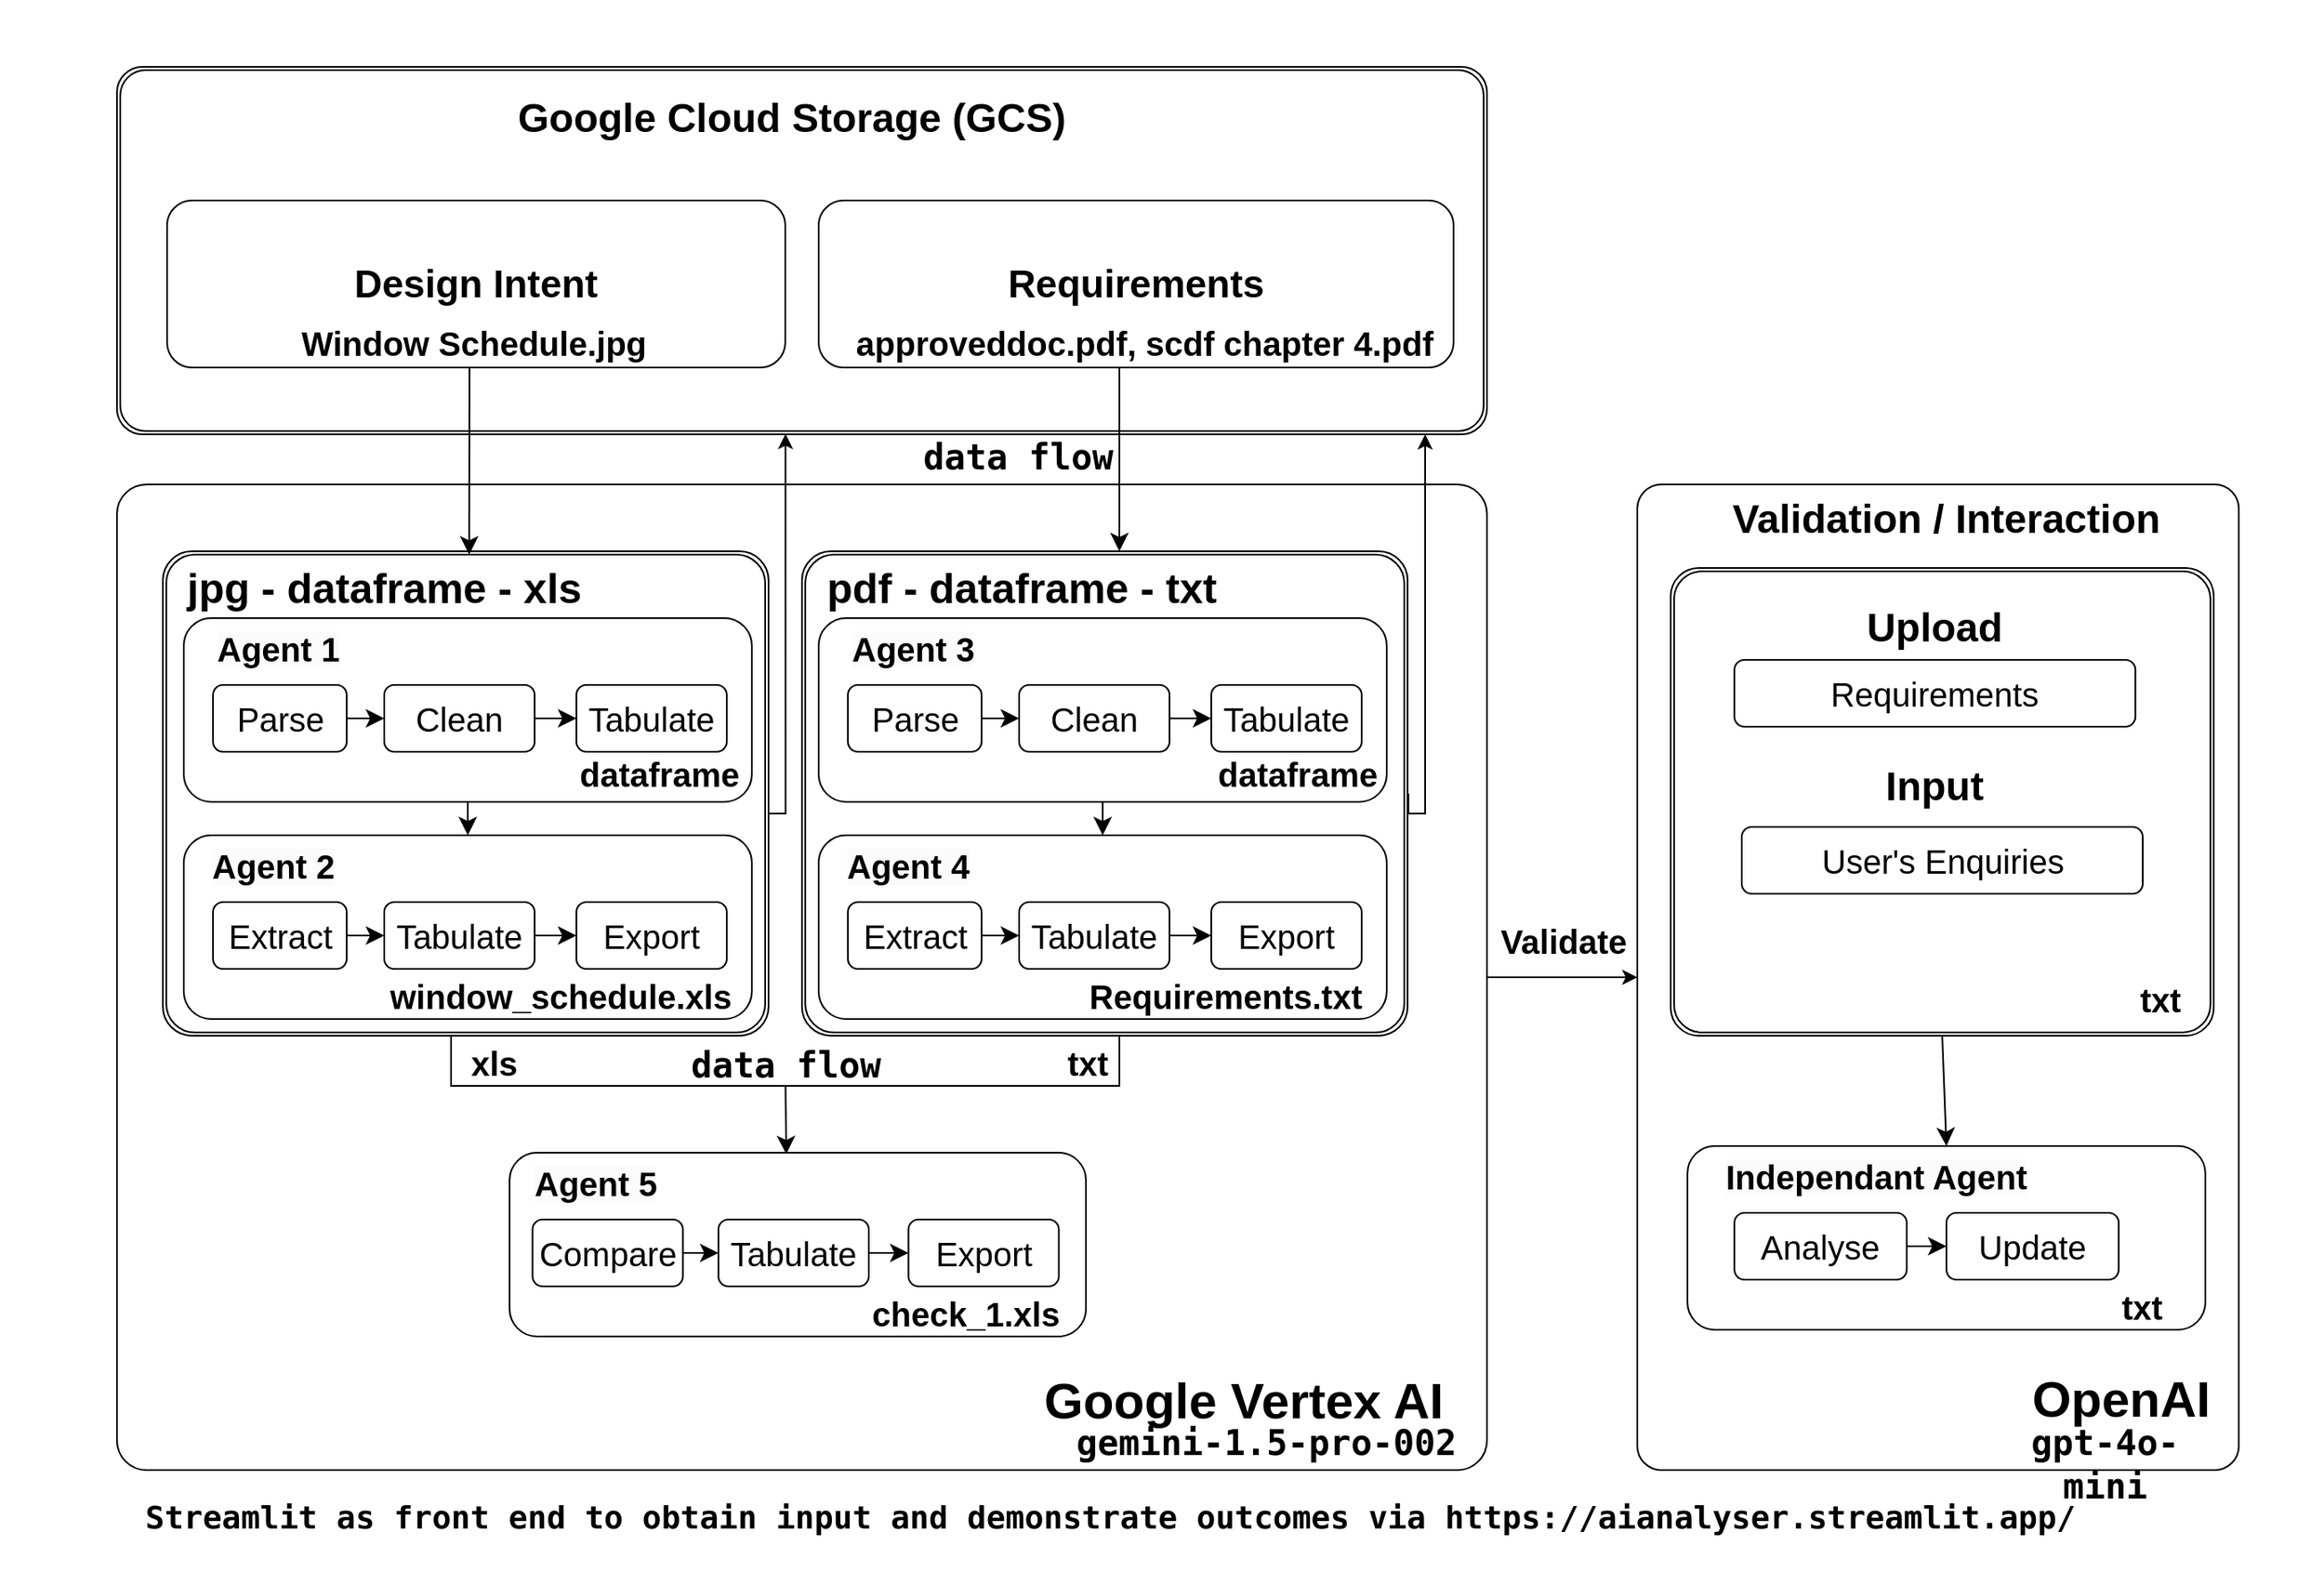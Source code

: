 <mxfile version="24.8.4">
  <diagram id="C5RBs43oDa-KdzZeNtuy" name="Page-1">
    <mxGraphModel dx="1285" dy="1932" grid="1" gridSize="10" guides="1" tooltips="1" connect="1" arrows="1" fold="1" page="1" pageScale="1" pageWidth="827" pageHeight="1169" math="0" shadow="0">
      <root>
        <mxCell id="WIyWlLk6GJQsqaUBKTNV-0" />
        <mxCell id="WIyWlLk6GJQsqaUBKTNV-1" parent="WIyWlLk6GJQsqaUBKTNV-0" />
        <mxCell id="jvl8iwTHRKWooMft47pN-112" value="" style="rounded=0;whiteSpace=wrap;html=1;labelBorderColor=none;fontColor=none;noLabel=1;strokeColor=none;" parent="WIyWlLk6GJQsqaUBKTNV-1" vertex="1">
          <mxGeometry x="10" y="-240" width="1390" height="940" as="geometry" />
        </mxCell>
        <mxCell id="jvl8iwTHRKWooMft47pN-94" value="" style="rounded=1;whiteSpace=wrap;html=1;glass=0;strokeWidth=1;shadow=0;fontSize=30;fontStyle=1;verticalAlign=top;arcSize=4;labelBorderColor=none;" parent="WIyWlLk6GJQsqaUBKTNV-1" vertex="1">
          <mxGeometry x="990" y="50" width="360" height="590" as="geometry" />
        </mxCell>
        <mxCell id="AkG67R32tvtSbbvucYFj-30" value="" style="shape=ext;double=1;rounded=1;whiteSpace=wrap;html=1;arcSize=6;" vertex="1" parent="WIyWlLk6GJQsqaUBKTNV-1">
          <mxGeometry x="1010" y="100" width="325" height="280" as="geometry" />
        </mxCell>
        <mxCell id="jvl8iwTHRKWooMft47pN-4" value="&lt;div&gt;&lt;br&gt;&lt;/div&gt;" style="rounded=1;whiteSpace=wrap;html=1;glass=0;strokeWidth=1;shadow=0;fontSize=30;fontStyle=1;verticalAlign=bottom;arcSize=3;" parent="WIyWlLk6GJQsqaUBKTNV-1" vertex="1">
          <mxGeometry x="80" y="50" width="820" height="590" as="geometry" />
        </mxCell>
        <mxCell id="AkG67R32tvtSbbvucYFj-16" value="" style="shape=ext;double=1;rounded=1;whiteSpace=wrap;html=1;arcSize=6;" vertex="1" parent="WIyWlLk6GJQsqaUBKTNV-1">
          <mxGeometry x="490" y="90" width="362.5" height="290" as="geometry" />
        </mxCell>
        <mxCell id="AkG67R32tvtSbbvucYFj-15" value="pdf - dataframe - txt" style="text;whiteSpace=wrap;html=1;fontStyle=1;align=left;fontSize=25;" vertex="1" parent="WIyWlLk6GJQsqaUBKTNV-1">
          <mxGeometry x="502.5" y="90" width="250" height="50" as="geometry" />
        </mxCell>
        <mxCell id="AkG67R32tvtSbbvucYFj-13" value="" style="shape=ext;double=1;rounded=1;whiteSpace=wrap;html=1;arcSize=6;" vertex="1" parent="WIyWlLk6GJQsqaUBKTNV-1">
          <mxGeometry x="107.5" y="90" width="362.5" height="290" as="geometry" />
        </mxCell>
        <mxCell id="AkG67R32tvtSbbvucYFj-2" value="" style="shape=ext;double=1;rounded=1;whiteSpace=wrap;html=1;arcSize=7;" vertex="1" parent="WIyWlLk6GJQsqaUBKTNV-1">
          <mxGeometry x="80" y="-200" width="820" height="220" as="geometry" />
        </mxCell>
        <mxCell id="jvl8iwTHRKWooMft47pN-24" style="edgeStyle=none;curved=1;rounded=0;orthogonalLoop=1;jettySize=auto;html=1;entryX=0.5;entryY=0;entryDx=0;entryDy=0;fontSize=12;startSize=8;endSize=8;" parent="WIyWlLk6GJQsqaUBKTNV-1" source="jvl8iwTHRKWooMft47pN-13" target="jvl8iwTHRKWooMft47pN-19" edge="1">
          <mxGeometry relative="1" as="geometry" />
        </mxCell>
        <mxCell id="jvl8iwTHRKWooMft47pN-13" value="" style="rounded=1;whiteSpace=wrap;html=1;labelBackgroundColor=#1A1A1A;" parent="WIyWlLk6GJQsqaUBKTNV-1" vertex="1">
          <mxGeometry x="120" y="130" width="340" height="110" as="geometry" />
        </mxCell>
        <mxCell id="WIyWlLk6GJQsqaUBKTNV-3" value="&lt;p&gt;&lt;b style=&quot;&quot;&gt;&lt;font style=&quot;font-size: 23px;&quot;&gt;Design Intent&lt;/font&gt;&lt;/b&gt;&lt;/p&gt;" style="rounded=1;whiteSpace=wrap;html=1;fontSize=12;glass=0;strokeWidth=1;shadow=0;" parent="WIyWlLk6GJQsqaUBKTNV-1" vertex="1">
          <mxGeometry x="110" y="-120" width="370" height="100" as="geometry" />
        </mxCell>
        <mxCell id="jvl8iwTHRKWooMft47pN-5" value="&lt;p&gt;&lt;b style=&quot;&quot;&gt;&lt;font style=&quot;font-size: 23px;&quot;&gt;Requirements&lt;/font&gt;&lt;/b&gt;&lt;/p&gt;" style="rounded=1;whiteSpace=wrap;html=1;fontSize=12;glass=0;strokeWidth=1;shadow=0;" parent="WIyWlLk6GJQsqaUBKTNV-1" vertex="1">
          <mxGeometry x="500" y="-120" width="380" height="100" as="geometry" />
        </mxCell>
        <mxCell id="jvl8iwTHRKWooMft47pN-6" style="edgeStyle=none;curved=1;rounded=0;orthogonalLoop=1;jettySize=auto;html=1;exitX=0.25;exitY=1;exitDx=0;exitDy=0;fontSize=12;startSize=8;endSize=8;" parent="WIyWlLk6GJQsqaUBKTNV-1" source="WIyWlLk6GJQsqaUBKTNV-3" target="WIyWlLk6GJQsqaUBKTNV-3" edge="1">
          <mxGeometry relative="1" as="geometry" />
        </mxCell>
        <mxCell id="jvl8iwTHRKWooMft47pN-12" value="&lt;span style=&quot;color: rgb(0, 0, 0); font-family: Helvetica; font-size: 20px; font-style: normal; font-variant-ligatures: normal; font-variant-caps: normal; letter-spacing: normal; orphans: 2; text-align: center; text-indent: 0px; text-transform: none; widows: 2; word-spacing: 0px; -webkit-text-stroke-width: 0px; white-space: normal; background-color: rgb(251, 251, 251); text-decoration-thickness: initial; text-decoration-style: initial; text-decoration-color: initial; float: none; display: inline !important;&quot;&gt;Agent 1&lt;/span&gt;" style="text;whiteSpace=wrap;html=1;fontStyle=1" parent="WIyWlLk6GJQsqaUBKTNV-1" vertex="1">
          <mxGeometry x="137.5" y="130" width="90" height="50" as="geometry" />
        </mxCell>
        <mxCell id="jvl8iwTHRKWooMft47pN-17" style="edgeStyle=none;curved=1;rounded=0;orthogonalLoop=1;jettySize=auto;html=1;exitX=0.5;exitY=0;exitDx=0;exitDy=0;fontSize=12;startSize=8;endSize=8;" parent="WIyWlLk6GJQsqaUBKTNV-1" edge="1">
          <mxGeometry relative="1" as="geometry">
            <mxPoint x="380" y="170" as="sourcePoint" />
            <mxPoint x="380" y="170" as="targetPoint" />
          </mxGeometry>
        </mxCell>
        <mxCell id="AkG67R32tvtSbbvucYFj-11" style="edgeStyle=orthogonalEdgeStyle;rounded=0;orthogonalLoop=1;jettySize=auto;html=1;entryX=0.488;entryY=0.999;entryDx=0;entryDy=0;entryPerimeter=0;exitX=1;exitY=0.5;exitDx=0;exitDy=0;" edge="1" parent="WIyWlLk6GJQsqaUBKTNV-1" source="AkG67R32tvtSbbvucYFj-13" target="AkG67R32tvtSbbvucYFj-2">
          <mxGeometry relative="1" as="geometry">
            <mxPoint x="480" y="190" as="targetPoint" />
            <Array as="points">
              <mxPoint x="480" y="247" />
            </Array>
          </mxGeometry>
        </mxCell>
        <mxCell id="jvl8iwTHRKWooMft47pN-19" value="" style="rounded=1;whiteSpace=wrap;html=1;labelBackgroundColor=#1A1A1A;" parent="WIyWlLk6GJQsqaUBKTNV-1" vertex="1">
          <mxGeometry x="120" y="260" width="340" height="110" as="geometry" />
        </mxCell>
        <mxCell id="jvl8iwTHRKWooMft47pN-20" value="&lt;span style=&quot;color: rgb(0, 0, 0); font-family: Helvetica; font-size: 20px; font-style: normal; font-variant-ligatures: normal; font-variant-caps: normal; letter-spacing: normal; orphans: 2; text-align: center; text-indent: 0px; text-transform: none; widows: 2; word-spacing: 0px; -webkit-text-stroke-width: 0px; white-space: normal; background-color: rgb(251, 251, 251); text-decoration-thickness: initial; text-decoration-style: initial; text-decoration-color: initial; float: none; display: inline !important;&quot;&gt;Agent 2&lt;/span&gt;" style="text;whiteSpace=wrap;html=1;fontStyle=1" parent="WIyWlLk6GJQsqaUBKTNV-1" vertex="1">
          <mxGeometry x="135" y="260" width="90" height="50" as="geometry" />
        </mxCell>
        <mxCell id="jvl8iwTHRKWooMft47pN-23" style="edgeStyle=none;curved=1;rounded=0;orthogonalLoop=1;jettySize=auto;html=1;exitX=1;exitY=0.5;exitDx=0;exitDy=0;entryX=0;entryY=0.5;entryDx=0;entryDy=0;fontSize=12;startSize=8;endSize=8;" parent="WIyWlLk6GJQsqaUBKTNV-1" source="jvl8iwTHRKWooMft47pN-21" target="jvl8iwTHRKWooMft47pN-22" edge="1">
          <mxGeometry relative="1" as="geometry" />
        </mxCell>
        <mxCell id="jvl8iwTHRKWooMft47pN-21" value="&lt;p&gt;&lt;span style=&quot;font-size: 20px;&quot;&gt;Extract&lt;/span&gt;&lt;/p&gt;" style="rounded=1;whiteSpace=wrap;html=1;fontSize=12;glass=0;strokeWidth=1;shadow=0;" parent="WIyWlLk6GJQsqaUBKTNV-1" vertex="1">
          <mxGeometry x="137.5" y="300" width="80" height="40" as="geometry" />
        </mxCell>
        <mxCell id="jvl8iwTHRKWooMft47pN-36" style="edgeStyle=none;curved=1;rounded=0;orthogonalLoop=1;jettySize=auto;html=1;fontSize=12;startSize=8;endSize=8;" parent="WIyWlLk6GJQsqaUBKTNV-1" source="jvl8iwTHRKWooMft47pN-22" target="jvl8iwTHRKWooMft47pN-26" edge="1">
          <mxGeometry relative="1" as="geometry" />
        </mxCell>
        <mxCell id="jvl8iwTHRKWooMft47pN-22" value="&lt;p&gt;&lt;span style=&quot;font-size: 20px;&quot;&gt;Tabulate&lt;/span&gt;&lt;/p&gt;" style="rounded=1;whiteSpace=wrap;html=1;fontSize=12;glass=0;strokeWidth=1;shadow=0;" parent="WIyWlLk6GJQsqaUBKTNV-1" vertex="1">
          <mxGeometry x="240" y="300" width="90" height="40" as="geometry" />
        </mxCell>
        <mxCell id="jvl8iwTHRKWooMft47pN-26" value="&lt;p&gt;&lt;span style=&quot;font-size: 20px;&quot;&gt;Export&lt;/span&gt;&lt;/p&gt;" style="rounded=1;whiteSpace=wrap;html=1;fontSize=12;glass=0;strokeWidth=1;shadow=0;" parent="WIyWlLk6GJQsqaUBKTNV-1" vertex="1">
          <mxGeometry x="355" y="300" width="90" height="40" as="geometry" />
        </mxCell>
        <mxCell id="jvl8iwTHRKWooMft47pN-32" style="edgeStyle=none;curved=1;rounded=0;orthogonalLoop=1;jettySize=auto;html=1;entryX=0;entryY=0.5;entryDx=0;entryDy=0;fontSize=12;startSize=8;endSize=8;" parent="WIyWlLk6GJQsqaUBKTNV-1" source="jvl8iwTHRKWooMft47pN-29" target="jvl8iwTHRKWooMft47pN-30" edge="1">
          <mxGeometry relative="1" as="geometry" />
        </mxCell>
        <mxCell id="jvl8iwTHRKWooMft47pN-29" value="&lt;p&gt;&lt;span style=&quot;font-size: 20px;&quot;&gt;Parse&lt;/span&gt;&lt;/p&gt;" style="rounded=1;whiteSpace=wrap;html=1;fontSize=12;glass=0;strokeWidth=1;shadow=0;" parent="WIyWlLk6GJQsqaUBKTNV-1" vertex="1">
          <mxGeometry x="137.5" y="170" width="80" height="40" as="geometry" />
        </mxCell>
        <mxCell id="jvl8iwTHRKWooMft47pN-33" style="edgeStyle=none;curved=1;rounded=0;orthogonalLoop=1;jettySize=auto;html=1;entryX=0;entryY=0.5;entryDx=0;entryDy=0;fontSize=12;startSize=8;endSize=8;" parent="WIyWlLk6GJQsqaUBKTNV-1" source="jvl8iwTHRKWooMft47pN-30" target="jvl8iwTHRKWooMft47pN-31" edge="1">
          <mxGeometry relative="1" as="geometry" />
        </mxCell>
        <mxCell id="jvl8iwTHRKWooMft47pN-30" value="&lt;p&gt;&lt;span style=&quot;font-size: 20px;&quot;&gt;Clean&lt;/span&gt;&lt;/p&gt;" style="rounded=1;whiteSpace=wrap;html=1;fontSize=12;glass=0;strokeWidth=1;shadow=0;" parent="WIyWlLk6GJQsqaUBKTNV-1" vertex="1">
          <mxGeometry x="240" y="170" width="90" height="40" as="geometry" />
        </mxCell>
        <mxCell id="jvl8iwTHRKWooMft47pN-31" value="&lt;p&gt;&lt;span style=&quot;font-size: 20px;&quot;&gt;Tabulate&lt;/span&gt;&lt;/p&gt;" style="rounded=1;whiteSpace=wrap;html=1;fontSize=12;glass=0;strokeWidth=1;shadow=0;" parent="WIyWlLk6GJQsqaUBKTNV-1" vertex="1">
          <mxGeometry x="355" y="170" width="90" height="40" as="geometry" />
        </mxCell>
        <mxCell id="jvl8iwTHRKWooMft47pN-37" value="&lt;div style=&quot;text-align: center;&quot;&gt;&lt;span style=&quot;background-color: initial; font-size: 20px;&quot;&gt;dataframe&lt;/span&gt;&lt;/div&gt;" style="text;whiteSpace=wrap;html=1;fontStyle=1" parent="WIyWlLk6GJQsqaUBKTNV-1" vertex="1">
          <mxGeometry x="355" y="205" width="90" height="50" as="geometry" />
        </mxCell>
        <mxCell id="jvl8iwTHRKWooMft47pN-38" value="&lt;div style=&quot;&quot;&gt;&lt;span style=&quot;background-color: initial; font-size: 20px;&quot;&gt;window_schedule.xls&lt;/span&gt;&lt;/div&gt;" style="text;whiteSpace=wrap;html=1;fontStyle=1;align=right;" parent="WIyWlLk6GJQsqaUBKTNV-1" vertex="1">
          <mxGeometry x="230" y="338" width="220" height="50" as="geometry" />
        </mxCell>
        <mxCell id="jvl8iwTHRKWooMft47pN-41" style="edgeStyle=none;curved=1;rounded=0;orthogonalLoop=1;jettySize=auto;html=1;entryX=0.5;entryY=0;entryDx=0;entryDy=0;fontSize=12;startSize=8;endSize=8;" parent="WIyWlLk6GJQsqaUBKTNV-1" source="jvl8iwTHRKWooMft47pN-42" target="jvl8iwTHRKWooMft47pN-45" edge="1">
          <mxGeometry relative="1" as="geometry" />
        </mxCell>
        <mxCell id="jvl8iwTHRKWooMft47pN-42" value="" style="rounded=1;whiteSpace=wrap;html=1;labelBackgroundColor=#1A1A1A;" parent="WIyWlLk6GJQsqaUBKTNV-1" vertex="1">
          <mxGeometry x="500" y="130" width="340" height="110" as="geometry" />
        </mxCell>
        <mxCell id="jvl8iwTHRKWooMft47pN-43" value="&lt;span style=&quot;color: rgb(0, 0, 0); font-family: Helvetica; font-size: 20px; font-style: normal; font-variant-ligatures: normal; font-variant-caps: normal; letter-spacing: normal; orphans: 2; text-align: center; text-indent: 0px; text-transform: none; widows: 2; word-spacing: 0px; -webkit-text-stroke-width: 0px; white-space: normal; background-color: rgb(251, 251, 251); text-decoration-thickness: initial; text-decoration-style: initial; text-decoration-color: initial; float: none; display: inline !important;&quot;&gt;Agent 3&lt;/span&gt;" style="text;whiteSpace=wrap;html=1;fontStyle=1" parent="WIyWlLk6GJQsqaUBKTNV-1" vertex="1">
          <mxGeometry x="517.5" y="130" width="90" height="50" as="geometry" />
        </mxCell>
        <mxCell id="jvl8iwTHRKWooMft47pN-44" style="edgeStyle=none;curved=1;rounded=0;orthogonalLoop=1;jettySize=auto;html=1;exitX=0.5;exitY=0;exitDx=0;exitDy=0;fontSize=12;startSize=8;endSize=8;" parent="WIyWlLk6GJQsqaUBKTNV-1" edge="1">
          <mxGeometry relative="1" as="geometry">
            <mxPoint x="760" y="170" as="sourcePoint" />
            <mxPoint x="760" y="170" as="targetPoint" />
          </mxGeometry>
        </mxCell>
        <mxCell id="jvl8iwTHRKWooMft47pN-45" value="" style="rounded=1;whiteSpace=wrap;html=1;labelBackgroundColor=#1A1A1A;" parent="WIyWlLk6GJQsqaUBKTNV-1" vertex="1">
          <mxGeometry x="500" y="260" width="340" height="110" as="geometry" />
        </mxCell>
        <mxCell id="jvl8iwTHRKWooMft47pN-46" value="&lt;span style=&quot;color: rgb(0, 0, 0); font-family: Helvetica; font-size: 20px; font-style: normal; font-variant-ligatures: normal; font-variant-caps: normal; letter-spacing: normal; orphans: 2; text-align: center; text-indent: 0px; text-transform: none; widows: 2; word-spacing: 0px; -webkit-text-stroke-width: 0px; white-space: normal; background-color: rgb(251, 251, 251); text-decoration-thickness: initial; text-decoration-style: initial; text-decoration-color: initial; float: none; display: inline !important;&quot;&gt;Agent 4&lt;/span&gt;" style="text;whiteSpace=wrap;html=1;fontStyle=1" parent="WIyWlLk6GJQsqaUBKTNV-1" vertex="1">
          <mxGeometry x="515" y="260" width="90" height="50" as="geometry" />
        </mxCell>
        <mxCell id="jvl8iwTHRKWooMft47pN-47" style="edgeStyle=none;curved=1;rounded=0;orthogonalLoop=1;jettySize=auto;html=1;exitX=1;exitY=0.5;exitDx=0;exitDy=0;entryX=0;entryY=0.5;entryDx=0;entryDy=0;fontSize=12;startSize=8;endSize=8;" parent="WIyWlLk6GJQsqaUBKTNV-1" source="jvl8iwTHRKWooMft47pN-48" target="jvl8iwTHRKWooMft47pN-50" edge="1">
          <mxGeometry relative="1" as="geometry" />
        </mxCell>
        <mxCell id="jvl8iwTHRKWooMft47pN-48" value="&lt;p&gt;&lt;span style=&quot;font-size: 20px;&quot;&gt;Extract&lt;/span&gt;&lt;/p&gt;" style="rounded=1;whiteSpace=wrap;html=1;fontSize=12;glass=0;strokeWidth=1;shadow=0;" parent="WIyWlLk6GJQsqaUBKTNV-1" vertex="1">
          <mxGeometry x="517.5" y="300" width="80" height="40" as="geometry" />
        </mxCell>
        <mxCell id="jvl8iwTHRKWooMft47pN-49" style="edgeStyle=none;curved=1;rounded=0;orthogonalLoop=1;jettySize=auto;html=1;fontSize=12;startSize=8;endSize=8;" parent="WIyWlLk6GJQsqaUBKTNV-1" source="jvl8iwTHRKWooMft47pN-50" target="jvl8iwTHRKWooMft47pN-51" edge="1">
          <mxGeometry relative="1" as="geometry" />
        </mxCell>
        <mxCell id="jvl8iwTHRKWooMft47pN-50" value="&lt;p&gt;&lt;span style=&quot;font-size: 20px;&quot;&gt;Tabulate&lt;/span&gt;&lt;/p&gt;" style="rounded=1;whiteSpace=wrap;html=1;fontSize=12;glass=0;strokeWidth=1;shadow=0;" parent="WIyWlLk6GJQsqaUBKTNV-1" vertex="1">
          <mxGeometry x="620" y="300" width="90" height="40" as="geometry" />
        </mxCell>
        <mxCell id="jvl8iwTHRKWooMft47pN-51" value="&lt;p&gt;&lt;span style=&quot;font-size: 20px;&quot;&gt;Export&lt;/span&gt;&lt;/p&gt;" style="rounded=1;whiteSpace=wrap;html=1;fontSize=12;glass=0;strokeWidth=1;shadow=0;" parent="WIyWlLk6GJQsqaUBKTNV-1" vertex="1">
          <mxGeometry x="735" y="300" width="90" height="40" as="geometry" />
        </mxCell>
        <mxCell id="jvl8iwTHRKWooMft47pN-52" style="edgeStyle=none;curved=1;rounded=0;orthogonalLoop=1;jettySize=auto;html=1;entryX=0;entryY=0.5;entryDx=0;entryDy=0;fontSize=12;startSize=8;endSize=8;" parent="WIyWlLk6GJQsqaUBKTNV-1" source="jvl8iwTHRKWooMft47pN-53" target="jvl8iwTHRKWooMft47pN-55" edge="1">
          <mxGeometry relative="1" as="geometry" />
        </mxCell>
        <mxCell id="jvl8iwTHRKWooMft47pN-53" value="&lt;p&gt;&lt;span style=&quot;font-size: 20px;&quot;&gt;Parse&lt;/span&gt;&lt;/p&gt;" style="rounded=1;whiteSpace=wrap;html=1;fontSize=12;glass=0;strokeWidth=1;shadow=0;" parent="WIyWlLk6GJQsqaUBKTNV-1" vertex="1">
          <mxGeometry x="517.5" y="170" width="80" height="40" as="geometry" />
        </mxCell>
        <mxCell id="jvl8iwTHRKWooMft47pN-54" style="edgeStyle=none;curved=1;rounded=0;orthogonalLoop=1;jettySize=auto;html=1;entryX=0;entryY=0.5;entryDx=0;entryDy=0;fontSize=12;startSize=8;endSize=8;" parent="WIyWlLk6GJQsqaUBKTNV-1" source="jvl8iwTHRKWooMft47pN-55" target="jvl8iwTHRKWooMft47pN-56" edge="1">
          <mxGeometry relative="1" as="geometry" />
        </mxCell>
        <mxCell id="jvl8iwTHRKWooMft47pN-55" value="&lt;p&gt;&lt;span style=&quot;font-size: 20px;&quot;&gt;Clean&lt;/span&gt;&lt;/p&gt;" style="rounded=1;whiteSpace=wrap;html=1;fontSize=12;glass=0;strokeWidth=1;shadow=0;" parent="WIyWlLk6GJQsqaUBKTNV-1" vertex="1">
          <mxGeometry x="620" y="170" width="90" height="40" as="geometry" />
        </mxCell>
        <mxCell id="jvl8iwTHRKWooMft47pN-56" value="&lt;p&gt;&lt;span style=&quot;font-size: 20px;&quot;&gt;Tabulate&lt;/span&gt;&lt;/p&gt;" style="rounded=1;whiteSpace=wrap;html=1;fontSize=12;glass=0;strokeWidth=1;shadow=0;" parent="WIyWlLk6GJQsqaUBKTNV-1" vertex="1">
          <mxGeometry x="735" y="170" width="90" height="40" as="geometry" />
        </mxCell>
        <mxCell id="jvl8iwTHRKWooMft47pN-58" value="&lt;div style=&quot;text-align: center;&quot;&gt;&lt;span style=&quot;font-size: 20px;&quot;&gt;Requirements.txt&lt;/span&gt;&lt;/div&gt;" style="text;whiteSpace=wrap;html=1;fontStyle=1" parent="WIyWlLk6GJQsqaUBKTNV-1" vertex="1">
          <mxGeometry x="660" y="338" width="206.5" height="50" as="geometry" />
        </mxCell>
        <mxCell id="jvl8iwTHRKWooMft47pN-69" style="edgeStyle=none;curved=1;rounded=0;orthogonalLoop=1;jettySize=auto;html=1;fontSize=12;startSize=8;endSize=8;entryX=0.48;entryY=0.008;entryDx=0;entryDy=0;entryPerimeter=0;" parent="WIyWlLk6GJQsqaUBKTNV-1" source="jvl8iwTHRKWooMft47pN-63" target="jvl8iwTHRKWooMft47pN-64" edge="1">
          <mxGeometry relative="1" as="geometry" />
        </mxCell>
        <mxCell id="jvl8iwTHRKWooMft47pN-63" value="" style="shape=partialRectangle;whiteSpace=wrap;html=1;bottom=1;right=1;left=1;top=0;fillColor=none;routingCenterX=-0.5;" parent="WIyWlLk6GJQsqaUBKTNV-1" vertex="1">
          <mxGeometry x="280" y="380" width="400" height="30" as="geometry" />
        </mxCell>
        <mxCell id="jvl8iwTHRKWooMft47pN-64" value="" style="rounded=1;whiteSpace=wrap;html=1;labelBackgroundColor=#1A1A1A;" parent="WIyWlLk6GJQsqaUBKTNV-1" vertex="1">
          <mxGeometry x="315" y="450" width="345" height="110" as="geometry" />
        </mxCell>
        <mxCell id="jvl8iwTHRKWooMft47pN-71" style="edgeStyle=none;curved=1;rounded=0;orthogonalLoop=1;jettySize=auto;html=1;entryX=0;entryY=0.5;entryDx=0;entryDy=0;fontSize=12;startSize=8;endSize=8;" parent="WIyWlLk6GJQsqaUBKTNV-1" source="jvl8iwTHRKWooMft47pN-66" target="jvl8iwTHRKWooMft47pN-67" edge="1">
          <mxGeometry relative="1" as="geometry" />
        </mxCell>
        <mxCell id="jvl8iwTHRKWooMft47pN-66" value="&lt;p&gt;&lt;span style=&quot;font-size: 20px;&quot;&gt;Compare&lt;/span&gt;&lt;/p&gt;" style="rounded=1;whiteSpace=wrap;html=1;fontSize=12;glass=0;strokeWidth=1;shadow=0;" parent="WIyWlLk6GJQsqaUBKTNV-1" vertex="1">
          <mxGeometry x="328.75" y="490" width="90" height="40" as="geometry" />
        </mxCell>
        <mxCell id="jvl8iwTHRKWooMft47pN-72" style="edgeStyle=none;curved=1;rounded=0;orthogonalLoop=1;jettySize=auto;html=1;entryX=0;entryY=0.5;entryDx=0;entryDy=0;fontSize=12;startSize=8;endSize=8;" parent="WIyWlLk6GJQsqaUBKTNV-1" source="jvl8iwTHRKWooMft47pN-67" target="jvl8iwTHRKWooMft47pN-70" edge="1">
          <mxGeometry relative="1" as="geometry" />
        </mxCell>
        <mxCell id="jvl8iwTHRKWooMft47pN-67" value="&lt;p&gt;&lt;span style=&quot;font-size: 20px;&quot;&gt;Tabulate&lt;/span&gt;&lt;/p&gt;" style="rounded=1;whiteSpace=wrap;html=1;fontSize=12;glass=0;strokeWidth=1;shadow=0;" parent="WIyWlLk6GJQsqaUBKTNV-1" vertex="1">
          <mxGeometry x="440" y="490" width="90" height="40" as="geometry" />
        </mxCell>
        <mxCell id="jvl8iwTHRKWooMft47pN-68" value="&lt;span style=&quot;color: rgb(0, 0, 0); font-family: Helvetica; font-size: 20px; font-style: normal; font-variant-ligatures: normal; font-variant-caps: normal; letter-spacing: normal; orphans: 2; text-align: center; text-indent: 0px; text-transform: none; widows: 2; word-spacing: 0px; -webkit-text-stroke-width: 0px; white-space: normal; background-color: rgb(251, 251, 251); text-decoration-thickness: initial; text-decoration-style: initial; text-decoration-color: initial; float: none; display: inline !important;&quot;&gt;Agent 5&lt;/span&gt;" style="text;whiteSpace=wrap;html=1;fontStyle=1" parent="WIyWlLk6GJQsqaUBKTNV-1" vertex="1">
          <mxGeometry x="327.5" y="450" width="90" height="50" as="geometry" />
        </mxCell>
        <mxCell id="jvl8iwTHRKWooMft47pN-70" value="&lt;p&gt;&lt;span style=&quot;font-size: 20px;&quot;&gt;Export&lt;/span&gt;&lt;/p&gt;" style="rounded=1;whiteSpace=wrap;html=1;fontSize=12;glass=0;strokeWidth=1;shadow=0;" parent="WIyWlLk6GJQsqaUBKTNV-1" vertex="1">
          <mxGeometry x="553.75" y="490" width="90" height="40" as="geometry" />
        </mxCell>
        <mxCell id="jvl8iwTHRKWooMft47pN-73" value="&lt;div style=&quot;text-align: center;&quot;&gt;&lt;span style=&quot;background-color: initial; font-size: 20px;&quot;&gt;check_1.xls&lt;/span&gt;&lt;/div&gt;" style="text;whiteSpace=wrap;html=1;fontStyle=1" parent="WIyWlLk6GJQsqaUBKTNV-1" vertex="1">
          <mxGeometry x="530" y="528" width="150" height="50" as="geometry" />
        </mxCell>
        <mxCell id="jvl8iwTHRKWooMft47pN-75" value="&lt;div style=&quot;font-size: 21px;&quot;&gt;&lt;span style=&quot;font-size: 21px;&quot; id=&quot;docs-internal-guid-1821d3b9-7fff-7af8-b4e6-91dbe0856bd1&quot;&gt;&lt;span style=&quot;font-size: 21px; font-family: &amp;quot;Roboto Mono&amp;quot;, monospace; background-color: transparent; font-variant-numeric: normal; font-variant-east-asian: normal; font-variant-alternates: normal; font-variant-position: normal; vertical-align: baseline; white-space-collapse: preserve;&quot;&gt;gemini-1.5-pro-002&lt;/span&gt;&lt;/span&gt;&lt;/div&gt;" style="text;whiteSpace=wrap;html=1;fontStyle=1;fontColor=#000000;align=center;fontSize=21;" parent="WIyWlLk6GJQsqaUBKTNV-1" vertex="1">
          <mxGeometry x="607.5" y="604" width="320" height="30" as="geometry" />
        </mxCell>
        <mxCell id="jvl8iwTHRKWooMft47pN-77" value="&lt;div style=&quot;font-size: 21px;&quot;&gt;&lt;span style=&quot;font-size: 21px;&quot; id=&quot;docs-internal-guid-1821d3b9-7fff-7af8-b4e6-91dbe0856bd1&quot;&gt;&lt;span style=&quot;font-size: 21px; font-family: &amp;quot;Roboto Mono&amp;quot;, monospace; background-color: transparent; font-variant-numeric: normal; font-variant-east-asian: normal; font-variant-alternates: normal; font-variant-position: normal; vertical-align: baseline; white-space-collapse: preserve;&quot;&gt;gpt-4o-mini&lt;/span&gt;&lt;/span&gt;&lt;/div&gt;" style="text;whiteSpace=wrap;html=1;fontStyle=1;fontColor=#000000;align=center;fontSize=21;" parent="WIyWlLk6GJQsqaUBKTNV-1" vertex="1">
          <mxGeometry x="1200" y="604" width="140" height="30" as="geometry" />
        </mxCell>
        <mxCell id="jvl8iwTHRKWooMft47pN-78" value="" style="rounded=1;whiteSpace=wrap;html=1;labelBackgroundColor=#1A1A1A;" parent="WIyWlLk6GJQsqaUBKTNV-1" vertex="1">
          <mxGeometry x="1020" y="446" width="310" height="110" as="geometry" />
        </mxCell>
        <mxCell id="jvl8iwTHRKWooMft47pN-81" style="edgeStyle=none;curved=1;rounded=0;orthogonalLoop=1;jettySize=auto;html=1;entryX=0;entryY=0.5;entryDx=0;entryDy=0;fontSize=12;startSize=8;endSize=8;" parent="WIyWlLk6GJQsqaUBKTNV-1" source="jvl8iwTHRKWooMft47pN-82" target="jvl8iwTHRKWooMft47pN-84" edge="1">
          <mxGeometry relative="1" as="geometry" />
        </mxCell>
        <mxCell id="jvl8iwTHRKWooMft47pN-82" value="&lt;p&gt;&lt;span style=&quot;font-size: 20px;&quot;&gt;Analyse&lt;/span&gt;&lt;/p&gt;" style="rounded=1;whiteSpace=wrap;html=1;fontSize=12;glass=0;strokeWidth=1;shadow=0;" parent="WIyWlLk6GJQsqaUBKTNV-1" vertex="1">
          <mxGeometry x="1048.12" y="486" width="103.13" height="40" as="geometry" />
        </mxCell>
        <mxCell id="jvl8iwTHRKWooMft47pN-83" value="&lt;span style=&quot;color: rgb(0, 0, 0); font-family: Helvetica; font-size: 20px; font-style: normal; font-variant-ligatures: normal; font-variant-caps: normal; letter-spacing: normal; orphans: 2; text-align: center; text-indent: 0px; text-transform: none; widows: 2; word-spacing: 0px; -webkit-text-stroke-width: 0px; white-space: normal; background-color: rgb(251, 251, 251); text-decoration-thickness: initial; text-decoration-style: initial; text-decoration-color: initial; float: none; display: inline !important;&quot;&gt;Independant Agent&lt;/span&gt;" style="text;whiteSpace=wrap;html=1;fontStyle=1" parent="WIyWlLk6GJQsqaUBKTNV-1" vertex="1">
          <mxGeometry x="1040.62" y="446" width="197.5" height="50" as="geometry" />
        </mxCell>
        <mxCell id="jvl8iwTHRKWooMft47pN-84" value="&lt;p&gt;&lt;span style=&quot;font-size: 20px;&quot;&gt;Update&lt;/span&gt;&lt;/p&gt;" style="rounded=1;whiteSpace=wrap;html=1;fontSize=12;glass=0;strokeWidth=1;shadow=0;" parent="WIyWlLk6GJQsqaUBKTNV-1" vertex="1">
          <mxGeometry x="1175" y="486" width="103.12" height="40" as="geometry" />
        </mxCell>
        <mxCell id="jvl8iwTHRKWooMft47pN-85" value="&lt;div style=&quot;text-align: center;&quot;&gt;&lt;span style=&quot;background-color: initial; font-size: 20px;&quot;&gt;txt&lt;/span&gt;&lt;/div&gt;" style="text;whiteSpace=wrap;html=1;fontStyle=1" parent="WIyWlLk6GJQsqaUBKTNV-1" vertex="1">
          <mxGeometry x="1278.12" y="524" width="90" height="50" as="geometry" />
        </mxCell>
        <mxCell id="jvl8iwTHRKWooMft47pN-86" value="&lt;p&gt;&lt;span style=&quot;font-size: 20px;&quot;&gt;Requirements&lt;/span&gt;&lt;/p&gt;" style="rounded=1;whiteSpace=wrap;html=1;fontSize=12;glass=0;strokeWidth=1;shadow=0;" parent="WIyWlLk6GJQsqaUBKTNV-1" vertex="1">
          <mxGeometry x="1048.12" y="155" width="240" height="40" as="geometry" />
        </mxCell>
        <mxCell id="jvl8iwTHRKWooMft47pN-92" style="edgeStyle=none;curved=1;rounded=0;orthogonalLoop=1;jettySize=auto;html=1;fontSize=12;startSize=8;endSize=8;exitX=0.5;exitY=1;exitDx=0;exitDy=0;entryX=0.5;entryY=0;entryDx=0;entryDy=0;" parent="WIyWlLk6GJQsqaUBKTNV-1" source="AkG67R32tvtSbbvucYFj-30" target="jvl8iwTHRKWooMft47pN-78" edge="1">
          <mxGeometry relative="1" as="geometry">
            <mxPoint x="1169.37" y="370" as="sourcePoint" />
            <mxPoint x="1169.12" y="380" as="targetPoint" />
          </mxGeometry>
        </mxCell>
        <mxCell id="jvl8iwTHRKWooMft47pN-88" value="&lt;p&gt;&lt;span style=&quot;font-size: 20px;&quot;&gt;User&#39;s Enquiries&lt;/span&gt;&lt;/p&gt;" style="rounded=1;whiteSpace=wrap;html=1;fontSize=12;glass=0;strokeWidth=1;shadow=0;" parent="WIyWlLk6GJQsqaUBKTNV-1" vertex="1">
          <mxGeometry x="1052.5" y="255" width="240" height="40" as="geometry" />
        </mxCell>
        <mxCell id="jvl8iwTHRKWooMft47pN-89" value="&lt;div style=&quot;text-align: center;&quot;&gt;&lt;span style=&quot;background-color: initial; font-size: 20px;&quot;&gt;txt&lt;/span&gt;&lt;/div&gt;" style="text;whiteSpace=wrap;html=1;fontStyle=1" parent="WIyWlLk6GJQsqaUBKTNV-1" vertex="1">
          <mxGeometry x="1289.37" y="340" width="90" height="30" as="geometry" />
        </mxCell>
        <mxCell id="jvl8iwTHRKWooMft47pN-99" value="&lt;div style=&quot;font-size: 24px;&quot;&gt;&lt;span style=&quot;background-color: initial; font-size: 24px;&quot;&gt;Upload&lt;/span&gt;&lt;/div&gt;" style="text;whiteSpace=wrap;html=1;fontStyle=1;align=center;fontSize=24;" parent="WIyWlLk6GJQsqaUBKTNV-1" vertex="1">
          <mxGeometry x="1058.12" y="115" width="220" height="50" as="geometry" />
        </mxCell>
        <mxCell id="jvl8iwTHRKWooMft47pN-108" value="&lt;div style=&quot;&quot;&gt;&lt;span style=&quot;font-size: 20px;&quot;&gt;Validate&lt;/span&gt;&lt;/div&gt;" style="text;whiteSpace=wrap;html=1;fontStyle=1;align=center;verticalAlign=bottom;" parent="WIyWlLk6GJQsqaUBKTNV-1" vertex="1">
          <mxGeometry x="890.62" y="303" width="110" height="35" as="geometry" />
        </mxCell>
        <mxCell id="jvl8iwTHRKWooMft47pN-113" value="&lt;div style=&quot;font-size: 19px;&quot;&gt;&lt;span style=&quot;font-size: 19px;&quot; id=&quot;docs-internal-guid-1821d3b9-7fff-7af8-b4e6-91dbe0856bd1&quot;&gt;&lt;span style=&quot;font-size: 19px; font-family: &amp;quot;Roboto Mono&amp;quot;, monospace; background-color: transparent; font-variant-numeric: normal; font-variant-east-asian: normal; font-variant-alternates: normal; font-variant-position: normal; vertical-align: baseline; white-space-collapse: preserve;&quot;&gt;Streamlit as front end to obtain input and demonstrate outcomes via https://aianalyser.streamlit.app/&lt;/span&gt;&lt;/span&gt;&lt;/div&gt;" style="text;whiteSpace=wrap;html=1;fontStyle=1;fontColor=#000000;align=left;fontSize=19;" parent="WIyWlLk6GJQsqaUBKTNV-1" vertex="1">
          <mxGeometry x="95" y="650" width="1194.37" height="30" as="geometry" />
        </mxCell>
        <mxCell id="jvl8iwTHRKWooMft47pN-114" value="&lt;div style=&quot;font-size: 21px;&quot;&gt;&lt;span style=&quot;font-size: 21px;&quot; id=&quot;docs-internal-guid-1821d3b9-7fff-7af8-b4e6-91dbe0856bd1&quot;&gt;&lt;span style=&quot;font-size: 21px; font-family: &amp;quot;Roboto Mono&amp;quot;, monospace; background-color: transparent; font-variant-numeric: normal; font-variant-east-asian: normal; font-variant-alternates: normal; font-variant-position: normal; vertical-align: baseline; white-space-collapse: preserve;&quot;&gt;data flow&lt;/span&gt;&lt;/span&gt;&lt;/div&gt;" style="text;whiteSpace=wrap;html=1;fontStyle=1;fontColor=#000000;align=center;fontSize=21;" parent="WIyWlLk6GJQsqaUBKTNV-1" vertex="1">
          <mxGeometry x="559.37" y="14" width="120.63" height="30" as="geometry" />
        </mxCell>
        <mxCell id="h-2WsDjEZn-M_ggkaOYJ-0" value="" style="endArrow=classic;html=1;rounded=0;exitX=1;exitY=0.5;exitDx=0;exitDy=0;" parent="WIyWlLk6GJQsqaUBKTNV-1" source="jvl8iwTHRKWooMft47pN-4" target="jvl8iwTHRKWooMft47pN-94" edge="1">
          <mxGeometry width="50" height="50" relative="1" as="geometry">
            <mxPoint x="650" y="570" as="sourcePoint" />
            <mxPoint x="1030" y="760" as="targetPoint" />
          </mxGeometry>
        </mxCell>
        <mxCell id="AkG67R32tvtSbbvucYFj-3" value="&lt;div style=&quot;font-size: 24px;&quot;&gt;Google Cloud Storage (GCS)&lt;/div&gt;" style="text;whiteSpace=wrap;html=1;fontStyle=1;align=left;fontSize=24;" vertex="1" parent="WIyWlLk6GJQsqaUBKTNV-1">
          <mxGeometry x="318.44" y="-190" width="333.13" height="50" as="geometry" />
        </mxCell>
        <mxCell id="AkG67R32tvtSbbvucYFj-7" value="&lt;div style=&quot;font-size: 30px;&quot;&gt;Google Vertex AI&lt;/div&gt;" style="text;whiteSpace=wrap;html=1;fontStyle=1;align=left;fontSize=30;" vertex="1" parent="WIyWlLk6GJQsqaUBKTNV-1">
          <mxGeometry x="632.5" y="574" width="250" height="50" as="geometry" />
        </mxCell>
        <mxCell id="AkG67R32tvtSbbvucYFj-14" value="jpg - dataframe - xls" style="text;whiteSpace=wrap;html=1;fontStyle=1;align=left;fontSize=25;" vertex="1" parent="WIyWlLk6GJQsqaUBKTNV-1">
          <mxGeometry x="120" y="90" width="260" height="50" as="geometry" />
        </mxCell>
        <mxCell id="AkG67R32tvtSbbvucYFj-20" style="edgeStyle=orthogonalEdgeStyle;rounded=0;orthogonalLoop=1;jettySize=auto;html=1;entryX=0.488;entryY=0.999;entryDx=0;entryDy=0;entryPerimeter=0;exitX=1;exitY=0.5;exitDx=0;exitDy=0;" edge="1" parent="WIyWlLk6GJQsqaUBKTNV-1">
          <mxGeometry relative="1" as="geometry">
            <mxPoint x="863" y="20" as="targetPoint" />
            <mxPoint x="853" y="235" as="sourcePoint" />
            <Array as="points">
              <mxPoint x="863" y="247" />
            </Array>
          </mxGeometry>
        </mxCell>
        <mxCell id="AkG67R32tvtSbbvucYFj-21" value="&lt;div style=&quot;font-size: 21px;&quot;&gt;&lt;span style=&quot;font-size: 21px;&quot; id=&quot;docs-internal-guid-1821d3b9-7fff-7af8-b4e6-91dbe0856bd1&quot;&gt;&lt;span style=&quot;font-size: 21px; font-family: &amp;quot;Roboto Mono&amp;quot;, monospace; background-color: transparent; font-variant-numeric: normal; font-variant-east-asian: normal; font-variant-alternates: normal; font-variant-position: normal; vertical-align: baseline; white-space-collapse: preserve;&quot;&gt;data flow&lt;/span&gt;&lt;/span&gt;&lt;/div&gt;" style="text;whiteSpace=wrap;html=1;fontStyle=1;fontColor=#000000;align=center;fontSize=21;" vertex="1" parent="WIyWlLk6GJQsqaUBKTNV-1">
          <mxGeometry x="419.69" y="378" width="120.63" height="30" as="geometry" />
        </mxCell>
        <mxCell id="AkG67R32tvtSbbvucYFj-22" value="&lt;div style=&quot;text-align: center;&quot;&gt;&lt;span style=&quot;background-color: initial; font-size: 20px;&quot;&gt;dataframe&lt;/span&gt;&lt;/div&gt;" style="text;whiteSpace=wrap;html=1;fontStyle=1" vertex="1" parent="WIyWlLk6GJQsqaUBKTNV-1">
          <mxGeometry x="737" y="205" width="90" height="50" as="geometry" />
        </mxCell>
        <mxCell id="AkG67R32tvtSbbvucYFj-23" value="&lt;div style=&quot;text-align: center;&quot;&gt;&lt;span style=&quot;background-color: initial; font-size: 20px;&quot;&gt;xls&lt;/span&gt;&lt;/div&gt;" style="text;whiteSpace=wrap;html=1;fontStyle=1" vertex="1" parent="WIyWlLk6GJQsqaUBKTNV-1">
          <mxGeometry x="290" y="378" width="90" height="50" as="geometry" />
        </mxCell>
        <mxCell id="AkG67R32tvtSbbvucYFj-24" value="&lt;div style=&quot;text-align: center;&quot;&gt;&lt;span style=&quot;font-size: 20px;&quot;&gt;txt&lt;/span&gt;&lt;/div&gt;" style="text;whiteSpace=wrap;html=1;fontStyle=1" vertex="1" parent="WIyWlLk6GJQsqaUBKTNV-1">
          <mxGeometry x="646.75" y="378" width="66.5" height="50" as="geometry" />
        </mxCell>
        <mxCell id="AkG67R32tvtSbbvucYFj-25" style="edgeStyle=none;curved=1;rounded=0;orthogonalLoop=1;jettySize=auto;html=1;fontSize=12;startSize=8;endSize=8;entryX=0.657;entryY=0.04;entryDx=0;entryDy=0;entryPerimeter=0;" edge="1" parent="WIyWlLk6GJQsqaUBKTNV-1" target="AkG67R32tvtSbbvucYFj-14">
          <mxGeometry relative="1" as="geometry">
            <mxPoint x="291" y="-20" as="sourcePoint" />
            <mxPoint x="290" y="87" as="targetPoint" />
          </mxGeometry>
        </mxCell>
        <mxCell id="AkG67R32tvtSbbvucYFj-26" style="edgeStyle=none;curved=1;rounded=0;orthogonalLoop=1;jettySize=auto;html=1;fontSize=12;startSize=8;endSize=8;entryX=0.657;entryY=0.04;entryDx=0;entryDy=0;entryPerimeter=0;" edge="1" parent="WIyWlLk6GJQsqaUBKTNV-1">
          <mxGeometry relative="1" as="geometry">
            <mxPoint x="680" y="-20" as="sourcePoint" />
            <mxPoint x="680" y="90" as="targetPoint" />
          </mxGeometry>
        </mxCell>
        <mxCell id="AkG67R32tvtSbbvucYFj-27" value="&lt;div style=&quot;&quot;&gt;&lt;span style=&quot;background-color: initial; font-size: 20px;&quot;&gt;Window Schedule.jpg&lt;/span&gt;&lt;/div&gt;" style="text;whiteSpace=wrap;html=1;fontStyle=1;align=right;" vertex="1" parent="WIyWlLk6GJQsqaUBKTNV-1">
          <mxGeometry x="178.75" y="-53" width="220" height="50" as="geometry" />
        </mxCell>
        <mxCell id="AkG67R32tvtSbbvucYFj-28" value="&lt;div style=&quot;&quot;&gt;&lt;span style=&quot;background-color: initial; font-size: 20px;&quot;&gt;approveddoc.pdf, scdf chapter 4.pdf&lt;/span&gt;&lt;/div&gt;" style="text;whiteSpace=wrap;html=1;fontStyle=1;align=right;" vertex="1" parent="WIyWlLk6GJQsqaUBKTNV-1">
          <mxGeometry x="500" y="-53" width="370" height="50" as="geometry" />
        </mxCell>
        <mxCell id="AkG67R32tvtSbbvucYFj-29" value="&lt;div style=&quot;font-size: 30px;&quot;&gt;OpenAI&lt;/div&gt;" style="text;whiteSpace=wrap;html=1;fontStyle=1;align=right;fontSize=30;" vertex="1" parent="WIyWlLk6GJQsqaUBKTNV-1">
          <mxGeometry x="1165" y="573" width="170" height="50" as="geometry" />
        </mxCell>
        <mxCell id="AkG67R32tvtSbbvucYFj-31" value="&lt;div style=&quot;font-size: 24px;&quot;&gt;&lt;span style=&quot;background-color: initial; font-size: 24px;&quot;&gt;Validation / Interaction&lt;/span&gt;&lt;/div&gt;" style="text;whiteSpace=wrap;html=1;fontStyle=1;align=center;fontSize=24;" vertex="1" parent="WIyWlLk6GJQsqaUBKTNV-1">
          <mxGeometry x="1040" y="50" width="270" height="50" as="geometry" />
        </mxCell>
        <mxCell id="AkG67R32tvtSbbvucYFj-32" value="&lt;div style=&quot;font-size: 24px;&quot;&gt;&lt;span style=&quot;background-color: initial; font-size: 24px;&quot;&gt;Input&lt;/span&gt;&lt;/div&gt;" style="text;whiteSpace=wrap;html=1;fontStyle=1;align=center;fontSize=24;" vertex="1" parent="WIyWlLk6GJQsqaUBKTNV-1">
          <mxGeometry x="1058.12" y="210" width="220" height="50" as="geometry" />
        </mxCell>
      </root>
    </mxGraphModel>
  </diagram>
</mxfile>
